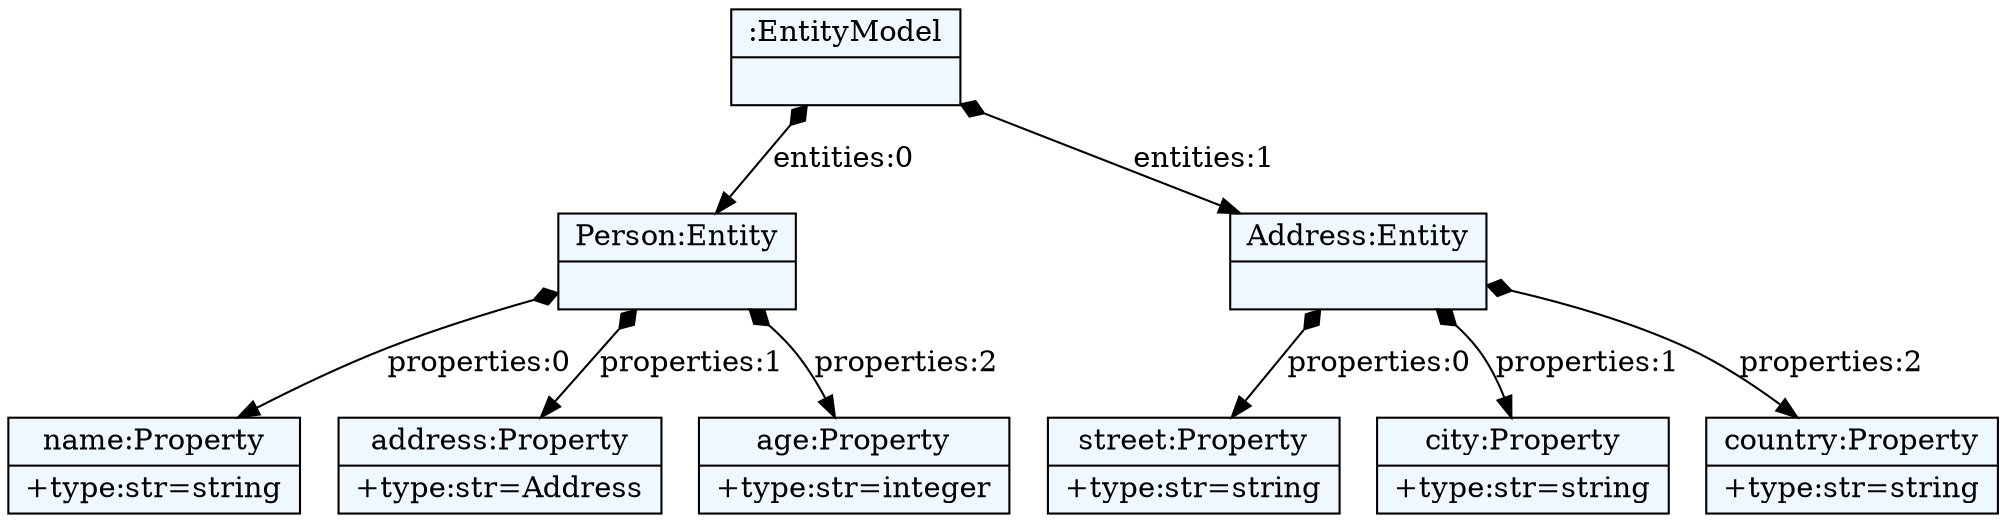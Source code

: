 
    digraph xtext {
    fontname = "Bitstream Vera Sans"
    fontsize = 8
    node[
        shape=record,
        style=filled,
        fillcolor=aliceblue
    ]
    edge[dir=black,arrowtail=empty]


140427545812664 -> 140427545442120 [label="entities:0" arrowtail=diamond dir=both]
140427545442120 -> 140427545442232 [label="properties:0" arrowtail=diamond dir=both]
140427545442232[label="{name:Property|+type:str=string\l}"]
140427545442120 -> 140427545442344 [label="properties:1" arrowtail=diamond dir=both]
140427545442344[label="{address:Property|+type:str=Address\l}"]
140427545442120 -> 140427545442400 [label="properties:2" arrowtail=diamond dir=both]
140427545442400[label="{age:Property|+type:str=integer\l}"]
140427545442120[label="{Person:Entity|}"]
140427545812664 -> 140427545442176 [label="entities:1" arrowtail=diamond dir=both]
140427545442176 -> 140427545442456 [label="properties:0" arrowtail=diamond dir=both]
140427545442456[label="{street:Property|+type:str=string\l}"]
140427545442176 -> 140427545442568 [label="properties:1" arrowtail=diamond dir=both]
140427545442568[label="{city:Property|+type:str=string\l}"]
140427545442176 -> 140427545442624 [label="properties:2" arrowtail=diamond dir=both]
140427545442624[label="{country:Property|+type:str=string\l}"]
140427545442176[label="{Address:Entity|}"]
140427545812664[label="{:EntityModel|}"]

}

